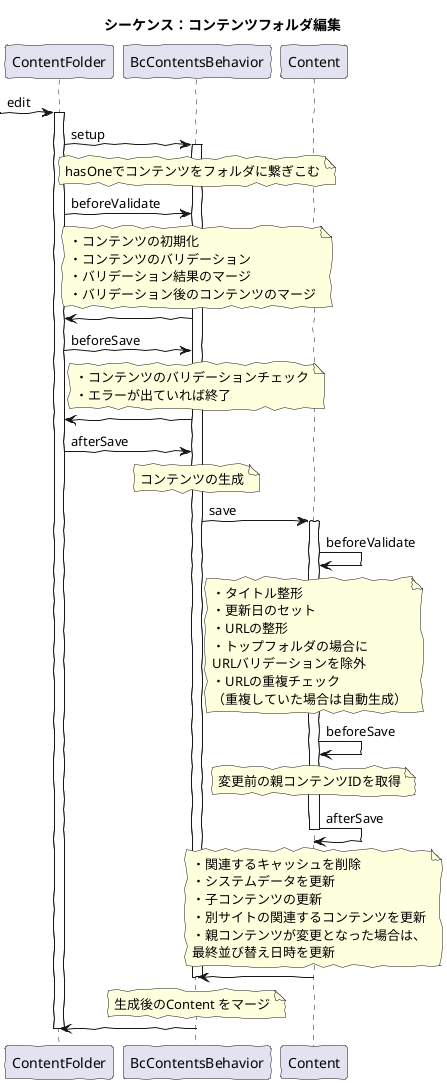 @startuml
skinparam handwritten true
skinparam backgroundColor white

title シーケンス：コンテンツフォルダ編集

participant "ContentFolder" as Folder
participant "BcContentsBehavior" as Behavior
participant "Content" as Content

[-> Folder : edit

activate Folder

Folder -> Behavior : setup

activate Behavior

note over Behavior
hasOneでコンテンツをフォルダに繋ぎこむ
endnote

Folder -> Behavior : beforeValidate																											
note over Behavior
・コンテンツの初期化
・コンテンツのバリデーション
・バリデーション結果のマージ
・バリデーション後のコンテンツのマージ
endnote

Folder <- Behavior

Folder -> Behavior : beforeSave

note over Behavior
・コンテンツのバリデーションチェック
・エラーが出ていれば終了
endnote

Folder <- Behavior

Folder -> Behavior : afterSave
note over Behavior
コンテンツの生成
endnote

Behavior -> Content : save

activate Content

Content -> Content: beforeValidate
note over Content
・タイトル整形
・更新日のセット
・URLの整形
・トップフォルダの場合に
URLバリデーションを除外
・URLの重複チェック
（重複していた場合は自動生成）
endnote

Content -> Content: beforeSave
note over Content
変更前の親コンテンツIDを取得
endnote

Content -> Content: afterSave
note over Content
・関連するキャッシュを削除
・システムデータを更新
・子コンテンツの更新
・別サイトの関連するコンテンツを更新
・親コンテンツが変更となった場合は、
最終並び替え日時を更新
endnote

deactivate Content


Content -> Behavior
note over Behavior
生成後のContent をマージ
endnote

deactivate Behavior

Behavior -> Folder
deactivate Folder

@enduml
